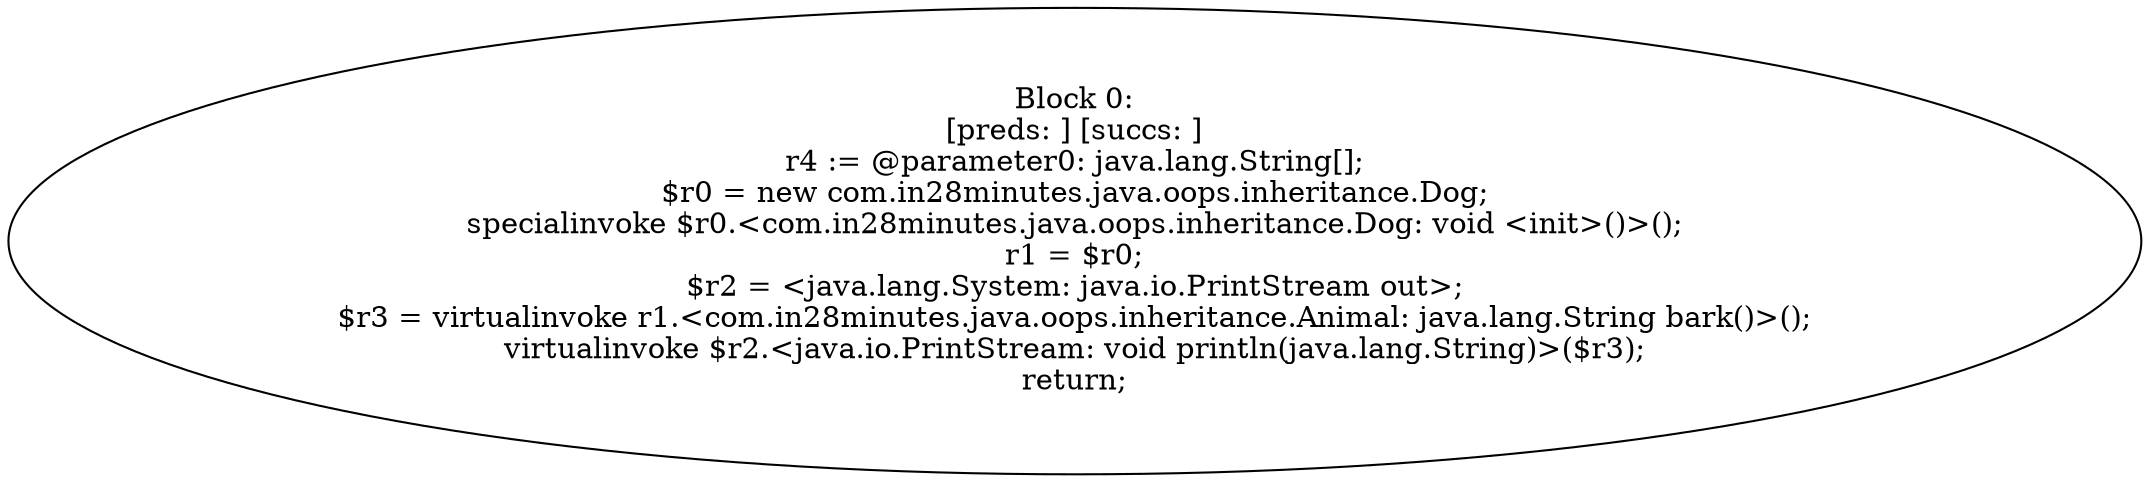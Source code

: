 digraph "unitGraph" {
    "Block 0:
[preds: ] [succs: ]
r4 := @parameter0: java.lang.String[];
$r0 = new com.in28minutes.java.oops.inheritance.Dog;
specialinvoke $r0.<com.in28minutes.java.oops.inheritance.Dog: void <init>()>();
r1 = $r0;
$r2 = <java.lang.System: java.io.PrintStream out>;
$r3 = virtualinvoke r1.<com.in28minutes.java.oops.inheritance.Animal: java.lang.String bark()>();
virtualinvoke $r2.<java.io.PrintStream: void println(java.lang.String)>($r3);
return;
"
}
